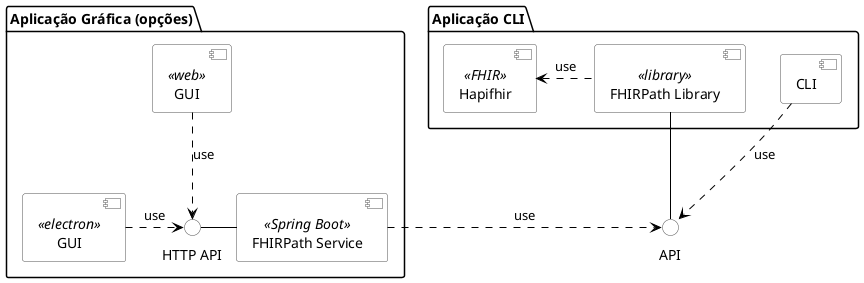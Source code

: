 @startuml

hide circle
hide methods
hide empty members

skinparam component {
    BackgroundColor White
    ArrowColor Black
    BorderColor #505050
}

skinparam interface {
    BackgroundColor White
    ArrowColor Black
    BorderColor #505050
}

package "Aplicação Gráfica (opções)" {
    Component "FHIRPath Service" as WS << Spring Boot >>
    Component "GUI" as EGUI <<electron>>
    Component "GUI" as WGUI <<web>>

    EGUI .right.> () "HTTP API" : use
    [HTTP API] - WS
    WGUI .down.> () "HTTP API" : use
}

   WS .right.> () API : use


package "Aplicação CLI" {
    Component CLI
    Component "FHIRPath Library" as FPL <<library>>
    Component "Hapifhir" as HF <<FHIR>>
    CLI .down.> API : use
    API - FPL
    FPL .left.> HF : use
}

@enduml